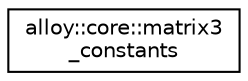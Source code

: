 digraph "Graphical Class Hierarchy"
{
  edge [fontname="Helvetica",fontsize="10",labelfontname="Helvetica",labelfontsize="10"];
  node [fontname="Helvetica",fontsize="10",shape=record];
  rankdir="LR";
  Node1 [label="alloy::core::matrix3\l_constants",height=0.2,width=0.4,color="black", fillcolor="white", style="filled",URL="$d6/d31/structalloy_1_1core_1_1matrix3__constants.html",tooltip="A collection of matrix3 constants. "];
}
